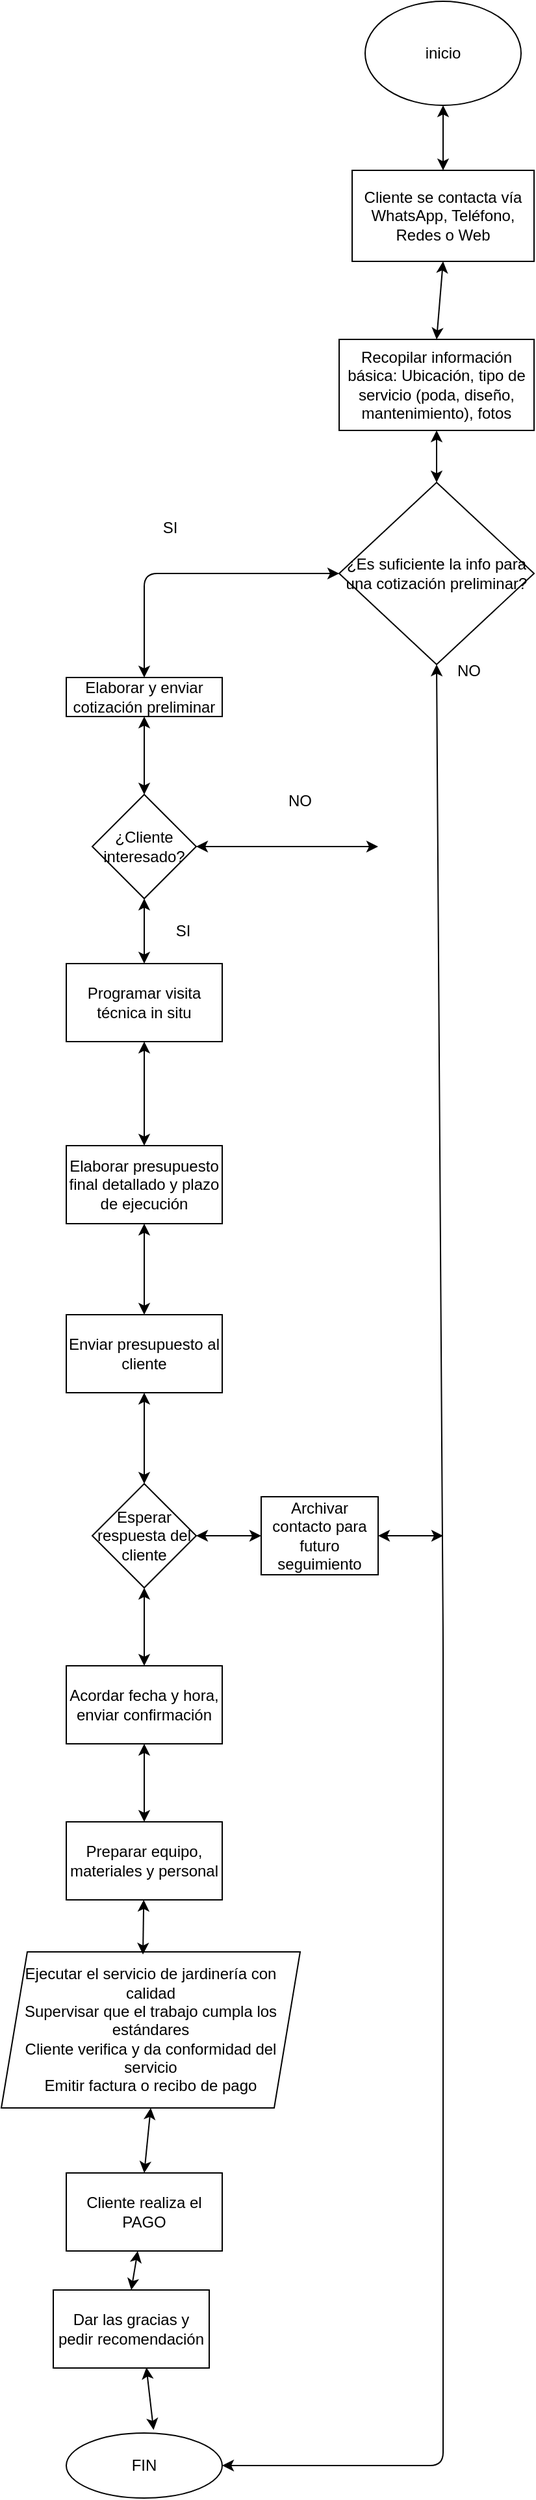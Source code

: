 <mxfile>
    <diagram id="MqNV7PZLtO-UZ64i9U-X" name="Page-1">
        <mxGraphModel dx="996" dy="611" grid="1" gridSize="10" guides="1" tooltips="1" connect="1" arrows="1" fold="1" page="1" pageScale="1" pageWidth="850" pageHeight="1100" math="0" shadow="0">
            <root>
                <mxCell id="0"/>
                <mxCell id="1" parent="0"/>
                <mxCell id="2" value="inicio" style="ellipse;whiteSpace=wrap;html=1;" parent="1" vertex="1">
                    <mxGeometry x="370" y="150" width="120" height="80" as="geometry"/>
                </mxCell>
                <mxCell id="7" value="Cliente se contacta vía WhatsApp, Teléfono, Redes o Web" style="rounded=0;whiteSpace=wrap;html=1;" parent="1" vertex="1">
                    <mxGeometry x="360" y="280" width="140" height="70" as="geometry"/>
                </mxCell>
                <mxCell id="8" value="Recopilar información básica: Ubicación, tipo de servicio (poda, diseño, mantenimiento), fotos" style="rounded=0;whiteSpace=wrap;html=1;" parent="1" vertex="1">
                    <mxGeometry x="350" y="410" width="150" height="70" as="geometry"/>
                </mxCell>
                <mxCell id="9" value="¿Es suficiente la info para una cotización preliminar?" style="rhombus;whiteSpace=wrap;html=1;" vertex="1" parent="1">
                    <mxGeometry x="350" y="520" width="150" height="140" as="geometry"/>
                </mxCell>
                <mxCell id="10" value="Elaborar y enviar cotización preliminar" style="rounded=0;whiteSpace=wrap;html=1;" vertex="1" parent="1">
                    <mxGeometry x="140" y="670" width="120" height="30" as="geometry"/>
                </mxCell>
                <mxCell id="11" value="¿Cliente interesado?" style="rhombus;whiteSpace=wrap;html=1;" vertex="1" parent="1">
                    <mxGeometry x="160" y="760" width="80" height="80" as="geometry"/>
                </mxCell>
                <mxCell id="12" value="Programar visita técnica in situ" style="rounded=0;whiteSpace=wrap;html=1;" vertex="1" parent="1">
                    <mxGeometry x="140" y="890" width="120" height="60" as="geometry"/>
                </mxCell>
                <mxCell id="13" value="" style="endArrow=classic;startArrow=classic;html=1;exitX=0.5;exitY=0;exitDx=0;exitDy=0;entryX=0;entryY=0.5;entryDx=0;entryDy=0;" edge="1" parent="1" source="10" target="9">
                    <mxGeometry width="50" height="50" relative="1" as="geometry">
                        <mxPoint x="480" y="860" as="sourcePoint"/>
                        <mxPoint x="530" y="810" as="targetPoint"/>
                        <Array as="points">
                            <mxPoint x="200" y="590"/>
                        </Array>
                    </mxGeometry>
                </mxCell>
                <mxCell id="14" value="SI" style="text;html=1;align=center;verticalAlign=middle;whiteSpace=wrap;rounded=0;" vertex="1" parent="1">
                    <mxGeometry x="190" y="540" width="60" height="30" as="geometry"/>
                </mxCell>
                <mxCell id="15" value="" style="endArrow=classic;startArrow=classic;html=1;exitX=0.5;exitY=1;exitDx=0;exitDy=0;entryX=1;entryY=0.5;entryDx=0;entryDy=0;" edge="1" parent="1" source="9" target="40">
                    <mxGeometry width="50" height="50" relative="1" as="geometry">
                        <mxPoint x="480" y="600" as="sourcePoint"/>
                        <mxPoint x="425" y="2040" as="targetPoint"/>
                        <Array as="points">
                            <mxPoint x="430" y="1410"/>
                            <mxPoint x="430" y="2045"/>
                        </Array>
                    </mxGeometry>
                </mxCell>
                <mxCell id="16" value="NO" style="text;html=1;align=center;verticalAlign=middle;whiteSpace=wrap;rounded=0;" vertex="1" parent="1">
                    <mxGeometry x="420" y="650" width="60" height="30" as="geometry"/>
                </mxCell>
                <mxCell id="18" value="" style="endArrow=classic;startArrow=classic;html=1;exitX=0.5;exitY=0;exitDx=0;exitDy=0;entryX=0.5;entryY=1;entryDx=0;entryDy=0;" edge="1" parent="1" source="12" target="11">
                    <mxGeometry width="50" height="50" relative="1" as="geometry">
                        <mxPoint x="480" y="840" as="sourcePoint"/>
                        <mxPoint x="530" y="790" as="targetPoint"/>
                    </mxGeometry>
                </mxCell>
                <mxCell id="19" value="" style="endArrow=classic;startArrow=classic;html=1;exitX=0.5;exitY=0;exitDx=0;exitDy=0;entryX=0.5;entryY=1;entryDx=0;entryDy=0;" edge="1" parent="1" source="11" target="10">
                    <mxGeometry width="50" height="50" relative="1" as="geometry">
                        <mxPoint x="480" y="840" as="sourcePoint"/>
                        <mxPoint x="530" y="790" as="targetPoint"/>
                    </mxGeometry>
                </mxCell>
                <mxCell id="20" value="" style="endArrow=classic;startArrow=classic;html=1;exitX=1;exitY=0.5;exitDx=0;exitDy=0;" edge="1" parent="1" source="11">
                    <mxGeometry width="50" height="50" relative="1" as="geometry">
                        <mxPoint x="480" y="840" as="sourcePoint"/>
                        <mxPoint x="380" y="800" as="targetPoint"/>
                    </mxGeometry>
                </mxCell>
                <mxCell id="21" value="NO" style="text;html=1;align=center;verticalAlign=middle;whiteSpace=wrap;rounded=0;" vertex="1" parent="1">
                    <mxGeometry x="290" y="750" width="60" height="30" as="geometry"/>
                </mxCell>
                <mxCell id="22" value="SI" style="text;html=1;align=center;verticalAlign=middle;whiteSpace=wrap;rounded=0;" vertex="1" parent="1">
                    <mxGeometry x="200" y="850" width="60" height="30" as="geometry"/>
                </mxCell>
                <mxCell id="23" value="Elaborar presupuesto final detallado y plazo de ejecución" style="rounded=0;whiteSpace=wrap;html=1;" vertex="1" parent="1">
                    <mxGeometry x="140" y="1030" width="120" height="60" as="geometry"/>
                </mxCell>
                <mxCell id="24" value="" style="endArrow=classic;startArrow=classic;html=1;exitX=0.5;exitY=0;exitDx=0;exitDy=0;entryX=0.5;entryY=1;entryDx=0;entryDy=0;" edge="1" parent="1" source="23" target="12">
                    <mxGeometry width="50" height="50" relative="1" as="geometry">
                        <mxPoint x="480" y="1050" as="sourcePoint"/>
                        <mxPoint x="530" y="1000" as="targetPoint"/>
                    </mxGeometry>
                </mxCell>
                <mxCell id="25" value="Enviar presupuesto al cliente" style="rounded=0;whiteSpace=wrap;html=1;" vertex="1" parent="1">
                    <mxGeometry x="140" y="1160" width="120" height="60" as="geometry"/>
                </mxCell>
                <mxCell id="26" value="" style="endArrow=classic;startArrow=classic;html=1;exitX=0.5;exitY=0;exitDx=0;exitDy=0;" edge="1" parent="1" source="25" target="23">
                    <mxGeometry width="50" height="50" relative="1" as="geometry">
                        <mxPoint x="480" y="1050" as="sourcePoint"/>
                        <mxPoint x="530" y="1000" as="targetPoint"/>
                    </mxGeometry>
                </mxCell>
                <mxCell id="27" value="Esperar respuesta del cliente" style="rhombus;whiteSpace=wrap;html=1;" vertex="1" parent="1">
                    <mxGeometry x="160" y="1290" width="80" height="80" as="geometry"/>
                </mxCell>
                <mxCell id="28" value="" style="endArrow=classic;startArrow=classic;html=1;exitX=0.5;exitY=0;exitDx=0;exitDy=0;entryX=0.5;entryY=1;entryDx=0;entryDy=0;" edge="1" parent="1" source="27" target="25">
                    <mxGeometry width="50" height="50" relative="1" as="geometry">
                        <mxPoint x="480" y="1220" as="sourcePoint"/>
                        <mxPoint x="530" y="1170" as="targetPoint"/>
                    </mxGeometry>
                </mxCell>
                <mxCell id="29" value="Archivar contacto para futuro seguimiento" style="rounded=0;whiteSpace=wrap;html=1;" vertex="1" parent="1">
                    <mxGeometry x="290" y="1300" width="90" height="60" as="geometry"/>
                </mxCell>
                <mxCell id="31" value="Acordar fecha y hora, enviar confirmación" style="rounded=0;whiteSpace=wrap;html=1;" vertex="1" parent="1">
                    <mxGeometry x="140" y="1430" width="120" height="60" as="geometry"/>
                </mxCell>
                <mxCell id="32" value="" style="endArrow=classic;startArrow=classic;html=1;exitX=0.5;exitY=0;exitDx=0;exitDy=0;entryX=0.5;entryY=1;entryDx=0;entryDy=0;" edge="1" parent="1" source="31" target="27">
                    <mxGeometry width="50" height="50" relative="1" as="geometry">
                        <mxPoint x="480" y="1420" as="sourcePoint"/>
                        <mxPoint x="530" y="1370" as="targetPoint"/>
                    </mxGeometry>
                </mxCell>
                <mxCell id="33" value="" style="endArrow=classic;startArrow=classic;html=1;exitX=1;exitY=0.5;exitDx=0;exitDy=0;entryX=0;entryY=0.5;entryDx=0;entryDy=0;" edge="1" parent="1" source="27" target="29">
                    <mxGeometry width="50" height="50" relative="1" as="geometry">
                        <mxPoint x="480" y="1420" as="sourcePoint"/>
                        <mxPoint x="530" y="1370" as="targetPoint"/>
                    </mxGeometry>
                </mxCell>
                <mxCell id="34" value="Preparar equipo, materiales y personal" style="rounded=0;whiteSpace=wrap;html=1;" vertex="1" parent="1">
                    <mxGeometry x="140" y="1550" width="120" height="60" as="geometry"/>
                </mxCell>
                <mxCell id="37" value="&lt;div&gt;&lt;font color=&quot;#000000&quot;&gt;Ejecutar el servicio de jardinería con calidad&lt;/font&gt;&lt;/div&gt;&lt;div&gt;&lt;font color=&quot;#000000&quot;&gt;Supervisar que el trabajo cumpla los estándares&lt;/font&gt;&lt;/div&gt;&lt;div&gt;&lt;font color=&quot;#000000&quot;&gt;Cliente verifica y da conformidad del servicio&lt;/font&gt;&lt;/div&gt;&lt;div&gt;&lt;font color=&quot;#000000&quot;&gt;Emitir factura o recibo de pago&lt;/font&gt;&lt;/div&gt;" style="shape=parallelogram;perimeter=parallelogramPerimeter;whiteSpace=wrap;html=1;fixedSize=1;" vertex="1" parent="1">
                    <mxGeometry x="90" y="1650" width="230" height="120" as="geometry"/>
                </mxCell>
                <mxCell id="38" value="Cliente realiza el PAGO" style="rounded=0;whiteSpace=wrap;html=1;" vertex="1" parent="1">
                    <mxGeometry x="140" y="1820" width="120" height="60" as="geometry"/>
                </mxCell>
                <mxCell id="39" value="Dar las gracias y pedir recomendación" style="rounded=0;whiteSpace=wrap;html=1;" vertex="1" parent="1">
                    <mxGeometry x="130" y="1910" width="120" height="60" as="geometry"/>
                </mxCell>
                <mxCell id="40" value="FIN" style="ellipse;whiteSpace=wrap;html=1;" vertex="1" parent="1">
                    <mxGeometry x="140" y="2020" width="120" height="50" as="geometry"/>
                </mxCell>
                <mxCell id="41" value="" style="endArrow=classic;startArrow=classic;html=1;exitX=1;exitY=0.5;exitDx=0;exitDy=0;" edge="1" parent="1" source="29">
                    <mxGeometry width="50" height="50" relative="1" as="geometry">
                        <mxPoint x="480" y="1320" as="sourcePoint"/>
                        <mxPoint x="430" y="1330" as="targetPoint"/>
                    </mxGeometry>
                </mxCell>
                <mxCell id="42" value="" style="endArrow=classic;startArrow=classic;html=1;exitX=0.5;exitY=0;exitDx=0;exitDy=0;entryX=0.5;entryY=1;entryDx=0;entryDy=0;" edge="1" parent="1" source="34" target="31">
                    <mxGeometry width="50" height="50" relative="1" as="geometry">
                        <mxPoint x="480" y="1720" as="sourcePoint"/>
                        <mxPoint x="530" y="1670" as="targetPoint"/>
                    </mxGeometry>
                </mxCell>
                <mxCell id="43" value="" style="endArrow=classic;startArrow=classic;html=1;exitX=0.474;exitY=0.017;exitDx=0;exitDy=0;exitPerimeter=0;" edge="1" parent="1" source="37" target="34">
                    <mxGeometry width="50" height="50" relative="1" as="geometry">
                        <mxPoint x="480" y="1720" as="sourcePoint"/>
                        <mxPoint x="530" y="1670" as="targetPoint"/>
                    </mxGeometry>
                </mxCell>
                <mxCell id="44" value="" style="endArrow=classic;startArrow=classic;html=1;exitX=0.5;exitY=0;exitDx=0;exitDy=0;entryX=0.5;entryY=1;entryDx=0;entryDy=0;" edge="1" parent="1" source="38" target="37">
                    <mxGeometry width="50" height="50" relative="1" as="geometry">
                        <mxPoint x="480" y="1720" as="sourcePoint"/>
                        <mxPoint x="530" y="1670" as="targetPoint"/>
                    </mxGeometry>
                </mxCell>
                <mxCell id="45" value="" style="endArrow=classic;startArrow=classic;html=1;exitX=0.5;exitY=0;exitDx=0;exitDy=0;" edge="1" parent="1" source="39" target="38">
                    <mxGeometry width="50" height="50" relative="1" as="geometry">
                        <mxPoint x="480" y="1820" as="sourcePoint"/>
                        <mxPoint x="530" y="1770" as="targetPoint"/>
                    </mxGeometry>
                </mxCell>
                <mxCell id="46" value="" style="endArrow=classic;startArrow=classic;html=1;exitX=0.56;exitY=-0.048;exitDx=0;exitDy=0;exitPerimeter=0;entryX=0.597;entryY=0.993;entryDx=0;entryDy=0;entryPerimeter=0;" edge="1" parent="1" source="40" target="39">
                    <mxGeometry width="50" height="50" relative="1" as="geometry">
                        <mxPoint x="480" y="1820" as="sourcePoint"/>
                        <mxPoint x="530" y="1770" as="targetPoint"/>
                    </mxGeometry>
                </mxCell>
                <mxCell id="47" value="" style="endArrow=classic;startArrow=classic;html=1;exitX=0.5;exitY=0;exitDx=0;exitDy=0;" edge="1" parent="1" source="9" target="8">
                    <mxGeometry width="50" height="50" relative="1" as="geometry">
                        <mxPoint x="480" y="520" as="sourcePoint"/>
                        <mxPoint x="530" y="470" as="targetPoint"/>
                    </mxGeometry>
                </mxCell>
                <mxCell id="48" value="" style="endArrow=classic;startArrow=classic;html=1;exitX=0.5;exitY=0;exitDx=0;exitDy=0;entryX=0.5;entryY=1;entryDx=0;entryDy=0;" edge="1" parent="1" source="8" target="7">
                    <mxGeometry width="50" height="50" relative="1" as="geometry">
                        <mxPoint x="480" y="520" as="sourcePoint"/>
                        <mxPoint x="530" y="470" as="targetPoint"/>
                    </mxGeometry>
                </mxCell>
                <mxCell id="49" value="" style="endArrow=classic;startArrow=classic;html=1;exitX=0.5;exitY=0;exitDx=0;exitDy=0;entryX=0.5;entryY=1;entryDx=0;entryDy=0;" edge="1" parent="1" source="7" target="2">
                    <mxGeometry width="50" height="50" relative="1" as="geometry">
                        <mxPoint x="480" y="520" as="sourcePoint"/>
                        <mxPoint x="530" y="470" as="targetPoint"/>
                    </mxGeometry>
                </mxCell>
            </root>
        </mxGraphModel>
    </diagram>
</mxfile>